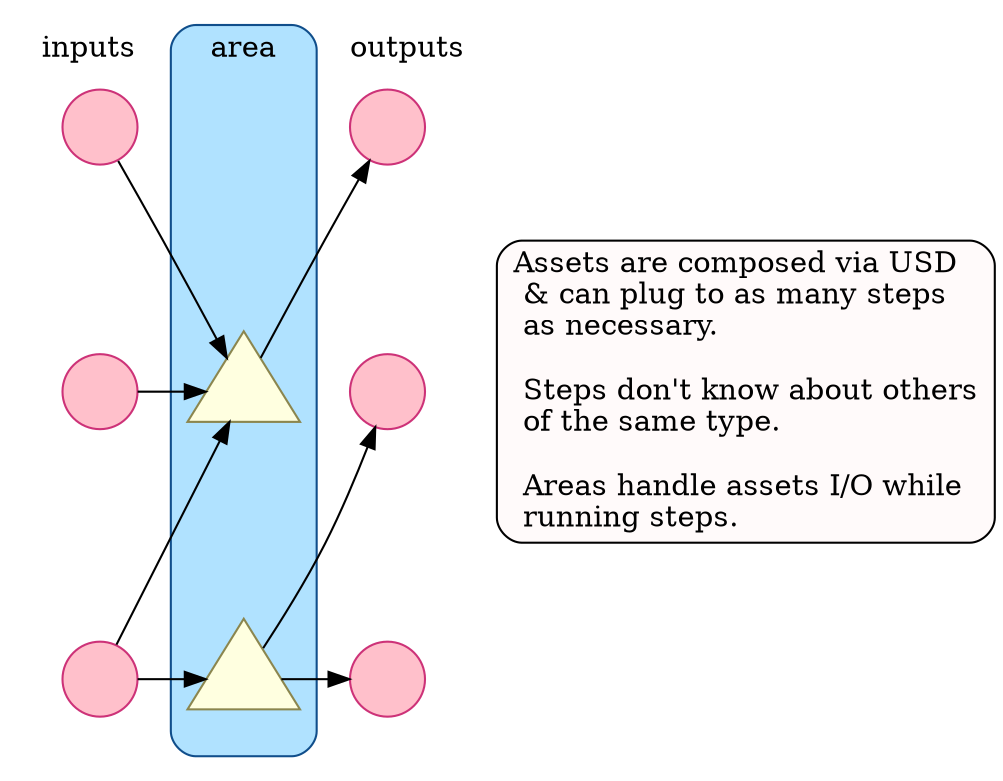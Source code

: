 digraph area_overview {
    bgcolor=invis
    newrank=true
    subgraph cluster_inputs {
        label=inputs
        color=invis
        node [shape=circle label="" fillcolor=pink style=filled color=violetred3] input_asset1 input_asset2 input_asset3
        input_asset1 -> input_asset2 -> input_asset3 [style=invis]
    }
    subgraph cluster_area {
        style="filled,rounded"
        label=area
        fillcolor=lightskyblue1 color=dodgerblue4
        sentinel [style=invis label=""]
        node [shape=triangle label="" fillcolor=lightyellow style=filled color=khaki4 height=.8] step2 step3
        sentinel -> step2 -> step3 [style=invis]
    }
    subgraph cluster_outputs {
        label=outputs
        color=invis
        node [shape=circle label="" fillcolor=pink style=filled color=violetred3] output_asset1 output_asset2 output_asset3
        output_asset1 -> output_asset2 -> output_asset3 [style=invis]
    }
    {input_asset1 input_asset2 input_asset3} -> step2
    input_asset3 -> step3
    step2 -> output_asset1
    step3 -> {output_asset2 output_asset3}
    {rank=same input_asset1 sentinel output_asset1}
    {rank=same input_asset2 step2 output_asset2}
    {rank=same input_asset3 step3 output_asset3}
    description [shape=record style="rounded,filled" fillcolor=snow label="
        Assets are composed via USD\l
        & can plug to as many steps\l
        as necessary.\l\l
        Steps don't know about others\l
        of the same type.\l\l
        Areas handle assets I/O while\l
        running steps.\l"]
    {rank=same input_asset2 step2 output_asset2 description}
}
